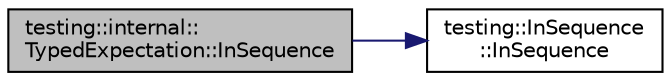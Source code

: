 digraph "testing::internal::TypedExpectation::InSequence"
{
  edge [fontname="Helvetica",fontsize="10",labelfontname="Helvetica",labelfontsize="10"];
  node [fontname="Helvetica",fontsize="10",shape=record];
  rankdir="LR";
  Node100 [label="testing::internal::\lTypedExpectation::InSequence",height=0.2,width=0.4,color="black", fillcolor="grey75", style="filled", fontcolor="black"];
  Node100 -> Node101 [color="midnightblue",fontsize="10",style="solid",fontname="Helvetica"];
  Node101 [label="testing::InSequence\l::InSequence",height=0.2,width=0.4,color="black", fillcolor="white", style="filled",URL="$d4/da7/classtesting_1_1_in_sequence.html#ac40a4ac3e4f26e088ebc09e543514b6b"];
}
